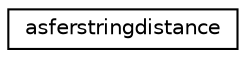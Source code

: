 digraph "Graphical Class Hierarchy"
{
 // LATEX_PDF_SIZE
  edge [fontname="Helvetica",fontsize="10",labelfontname="Helvetica",labelfontsize="10"];
  node [fontname="Helvetica",fontsize="10",shape=record];
  rankdir="LR";
  Node0 [label="asferstringdistance",height=0.2,width=0.4,color="black", fillcolor="white", style="filled",URL="$classasferstringdistance.html",tooltip=" "];
}
